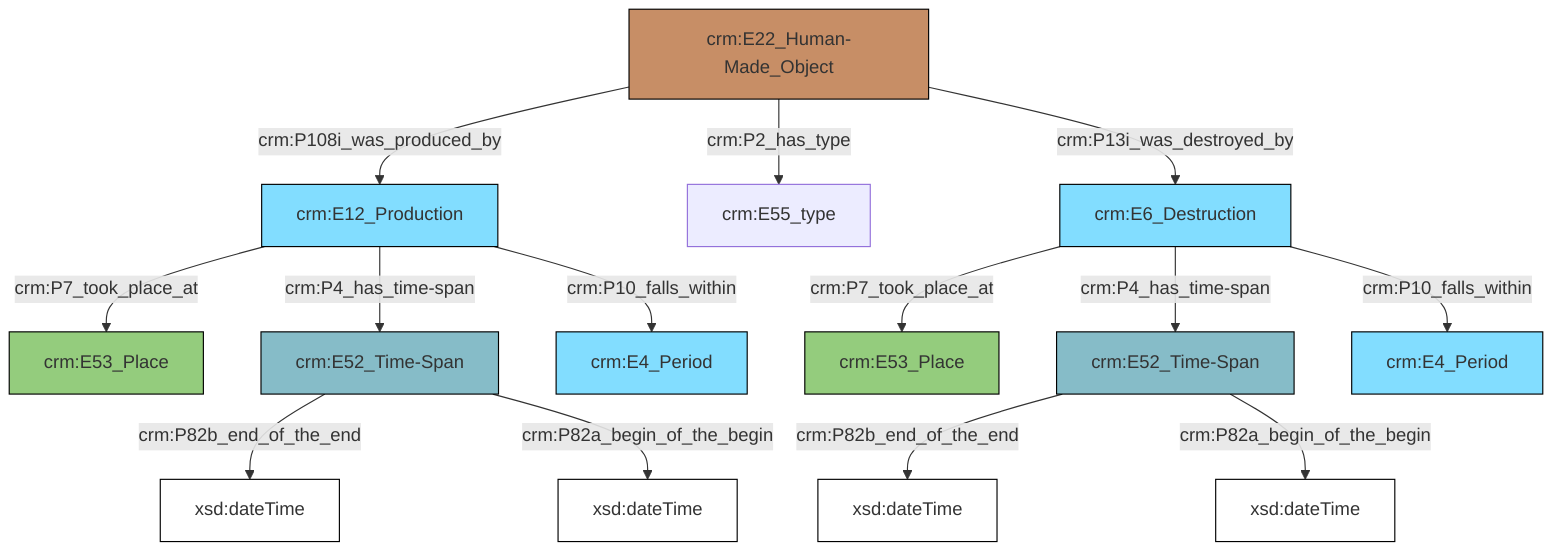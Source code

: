flowchart TD
classDef Literal fill:#ffffff,stroke:#000000,color:;
classDef Literal_URI fill:#ffffff,stroke:#000000,color:;
classDef crm_E1_CRM_Entity fill:#ffffff,stroke:#000000,color:;
classDef crm_E1_CRM_Entity_URI fill:#ffffff,stroke:#000000,color:;
classDef crm_E2_Temporal_Entity fill:#82ddff,stroke:#000000,color:;
classDef crm_E2_Temporal_Entity_URI fill:#d2effa,stroke:#000000,color:;
classDef crm_E55_Type fill:#fab565,stroke:#000000,color:;
classDef crm_E55_Type_URI fill:#fde7ce,stroke:#000000,color:;
classDef crm_E52_Time-Span fill:#86bcc8,stroke:#000000,color:;
classDef crm_E52_Time-Span_URI fill:#dcebef,stroke:#000000,color:;
classDef crm_E41_Appellation fill:#fef3ba,stroke:#000000,color:;
classDef crm_E41_Appellation_URI fill:#fffae6,stroke:#000000,color:;
classDef crm_E53_Place fill:#94cc7d,stroke:#000000,color:;
classDef crm_E53_Place_URI fill:#e1f1da,stroke:#000000,color:;
classDef crm_E77_Persistent_Item fill:#ffffff,stroke:#000000,color:;
classDef crm_E77_Persistent_Item_URI fill:#ffffff,stroke:#000000,color:;
classDef crm_E28_Conceptual_Object fill:#fddc34,stroke:#000000,color:;
classDef crm_E28_Conceptual_Object_URI fill:#fef6cd,stroke:#000000,color:;
classDef crm_E18_Physical_Thing fill:#c78e66,stroke:#000000,color:;
classDef crm_E18_Physical_Thing_URI fill:#e3c8b5,stroke:#000000,color:;
classDef crm_E39_Actor fill:#ffbdca,stroke:#000000,color:;
classDef crm_E39_Actor_URI fill:#ffe6eb,stroke:#000000,color:;
classDef crm_E54_Dimension fill:#b8b8b8,stroke:#000000,color:;
classDef crm_E54_Dimension_URI fill:#f2f2f2,stroke:#000000,color:;
classDef crm_E92_Spacetime_Volume fill:#cc80ff,stroke:#000000,color:;
classDef crm_E92_Spacetime_Volume_URI fill:#ebccff,stroke:#000000,color:;
classDef crm_E59_Primitive_Value fill:#f0f0f0,stroke:#000000,color:;
classDef crm_E59_Primitive_Value_URI fill:#f2f2f2,stroke:#000000,color:;
classDef crm_PC0_Typed_CRM_Property fill:#ffffff,stroke:#000000,color:;
classDef crm_PC0_Typed_CRM_Property_URI fill:#ffffff,stroke:#000000,color:;
classDef Multi fill:#cccccc,stroke:#000000,color:;
classDef Multi_URI fill:#cccccc,stroke:#000000,color:;
0["crm:E52_Time-Span"]:::crm_E52_Time-Span -->|crm:P82b_end_of_the_end| 1["xsd:dateTime"]:::Literal
2["crm:E6_Destruction"]:::crm_E2_Temporal_Entity -->|crm:P7_took_place_at| 3["crm:E53_Place"]:::crm_E53_Place
4["crm:E52_Time-Span"]:::crm_E52_Time-Span -->|crm:P82b_end_of_the_end| 5["xsd:dateTime"]:::Literal
7["crm:E12_Production"]:::crm_E2_Temporal_Entity -->|crm:P7_took_place_at| 8["crm:E53_Place"]:::crm_E53_Place
2["crm:E6_Destruction"]:::crm_E2_Temporal_Entity -->|crm:P4_has_time-span| 0["crm:E52_Time-Span"]:::crm_E52_Time-Span
7["crm:E12_Production"]:::crm_E2_Temporal_Entity -->|crm:P4_has_time-span| 4["crm:E52_Time-Span"]:::crm_E52_Time-Span
9["crm:E22_Human-Made_Object"]:::crm_E18_Physical_Thing -->|crm:P108i_was_produced_by| 7["crm:E12_Production"]:::crm_E2_Temporal_Entity
7["crm:E12_Production"]:::crm_E2_Temporal_Entity -->|crm:P10_falls_within| 16["crm:E4_Period"]:::crm_E2_Temporal_Entity
0["crm:E52_Time-Span"]:::crm_E52_Time-Span -->|crm:P82a_begin_of_the_begin| 19["xsd:dateTime"]:::Literal
9["crm:E22_Human-Made_Object"]:::crm_E18_Physical_Thing -->|crm:P2_has_type| 14["crm:E55_type"]:::Default
2["crm:E6_Destruction"]:::crm_E2_Temporal_Entity -->|crm:P10_falls_within| 20["crm:E4_Period"]:::crm_E2_Temporal_Entity
9["crm:E22_Human-Made_Object"]:::crm_E18_Physical_Thing -->|crm:P13i_was_destroyed_by| 2["crm:E6_Destruction"]:::crm_E2_Temporal_Entity
4["crm:E52_Time-Span"]:::crm_E52_Time-Span -->|crm:P82a_begin_of_the_begin| 23["xsd:dateTime"]:::Literal